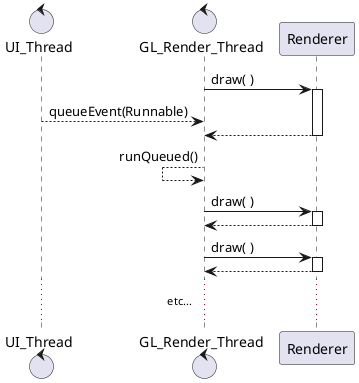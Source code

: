 VANILLA THREADING / RENDER LOOP

@startuml
    control UI_Thread
    control GL_Render_Thread

    GL_Render_Thread -> Renderer: draw( )
    activate Renderer
    UI_Thread --> GL_Render_Thread: queueEvent(Runnable)
    GL_Render_Thread <-- Renderer:
    deactivate Renderer

    GL_Render_Thread <-- GL_Render_Thread: runQueued()

GL_Render_Thread -> Renderer: draw( )
activate Renderer
GL_Render_Thread <-- Renderer:
deactivate Renderer

GL_Render_Thread -> Renderer: draw( )
activate Renderer
GL_Render_Thread <-- Renderer:
deactivate Renderer

 ...etc......
 @enduml